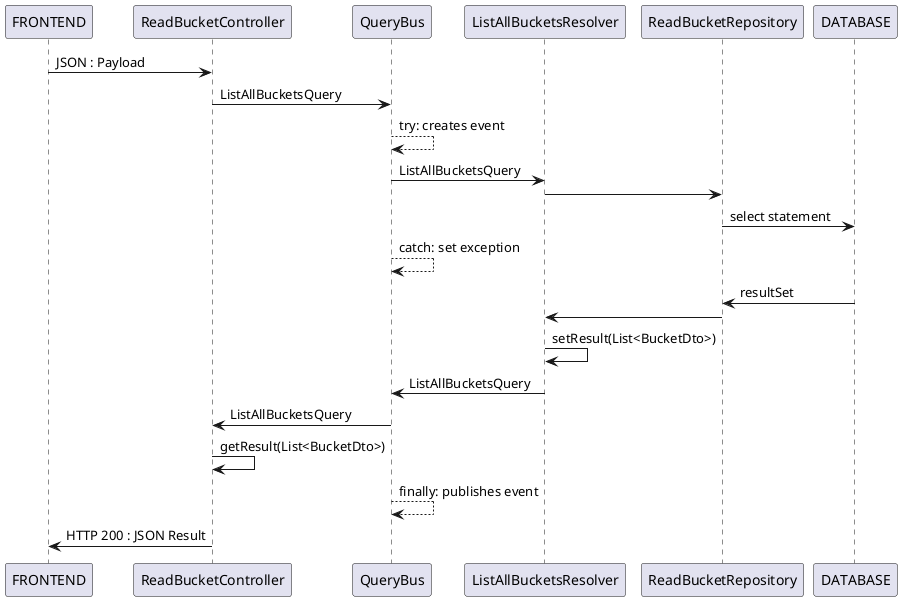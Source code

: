 @startuml
FRONTEND -> ReadBucketController: JSON : Payload
ReadBucketController -> QueryBus: ListAllBucketsQuery
QueryBus --> QueryBus: try: creates event
QueryBus -> ListAllBucketsResolver: ListAllBucketsQuery
ListAllBucketsResolver -> ReadBucketRepository
ReadBucketRepository -> DATABASE: select statement
QueryBus --> QueryBus: catch: set exception
DATABASE -> ReadBucketRepository: resultSet
ReadBucketRepository -> ListAllBucketsResolver
ListAllBucketsResolver -> ListAllBucketsResolver: setResult(List<BucketDto>)
ListAllBucketsResolver -> QueryBus: ListAllBucketsQuery
QueryBus -> ReadBucketController: ListAllBucketsQuery
ReadBucketController -> ReadBucketController: getResult(List<BucketDto>)
QueryBus --> QueryBus: finally: publishes event
ReadBucketController -> FRONTEND: HTTP 200 : JSON Result
@enduml
